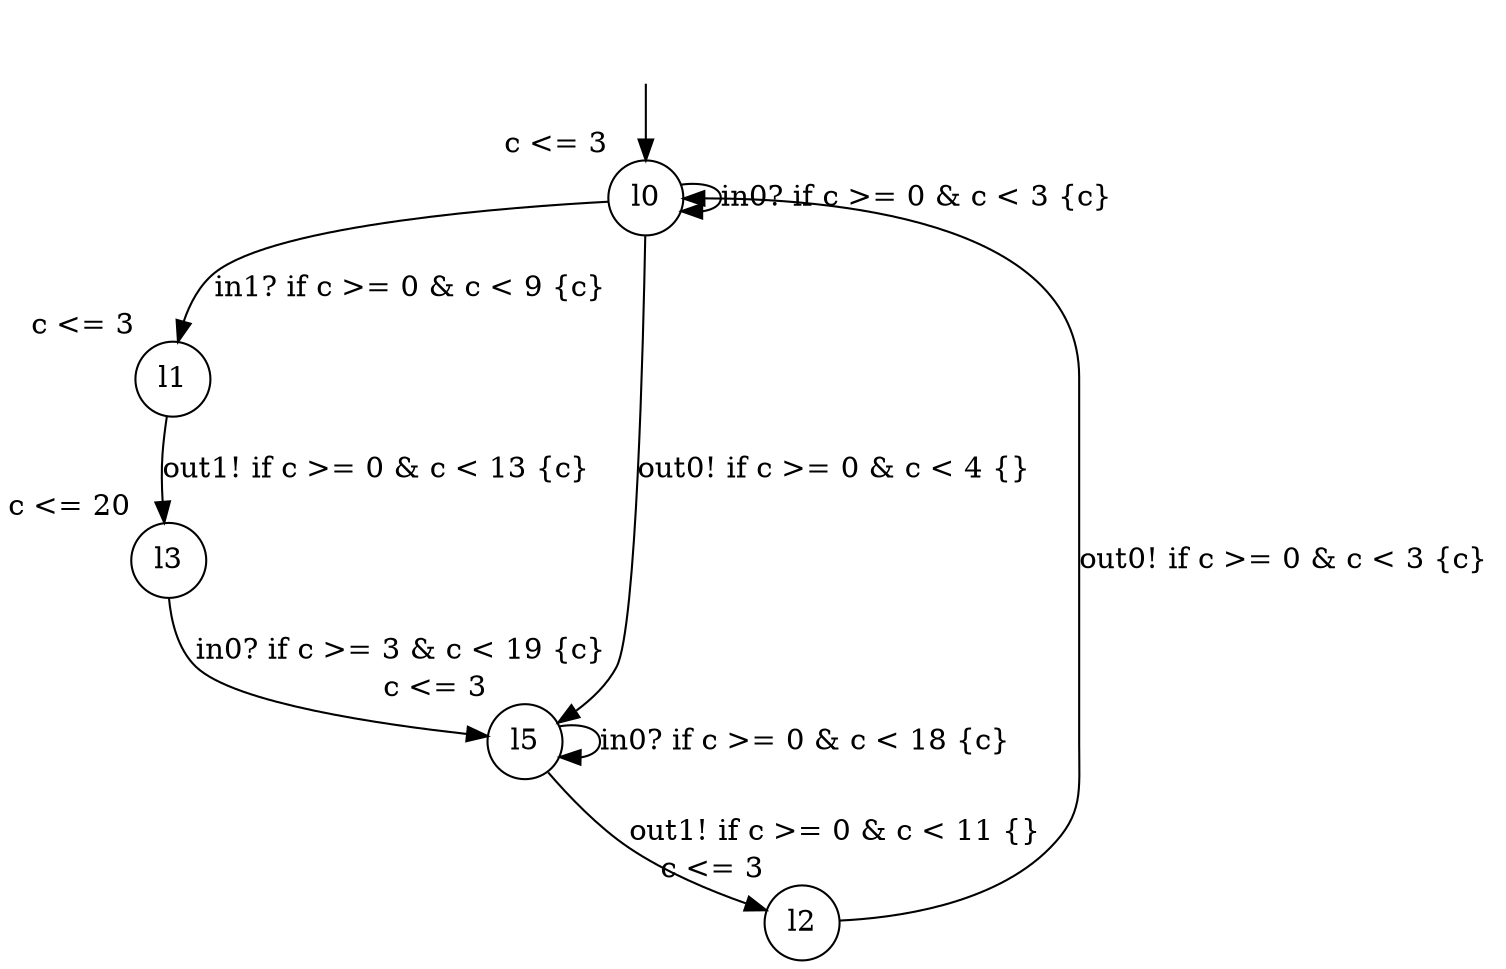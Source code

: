 digraph g {
__start0 [label="" shape="none"];
l0 [shape="circle" margin=0 label="l0", xlabel="c <= 3"];
l1 [shape="circle" margin=0 label="l1", xlabel="c <= 3"];
l2 [shape="circle" margin=0 label="l2", xlabel="c <= 3"];
l3 [shape="circle" margin=0 label="l3", xlabel="c <= 20"];
l5 [shape="circle" margin=0 label="l5", xlabel="c <= 3"];
l0 -> l1 [label="in1? if c >= 0 & c < 9 {c} "];
l0 -> l5 [label="out0! if c >= 0 & c < 4 {} "];
l0 -> l0 [label="in0? if c >= 0 & c < 3 {c} "];
l1 -> l3 [label="out1! if c >= 0 & c < 13 {c} "];
l2 -> l0 [label="out0! if c >= 0 & c < 3 {c} "];
l3 -> l5 [label="in0? if c >= 3 & c < 19 {c} "];
l5 -> l5 [label="in0? if c >= 0 & c < 18 {c} "];
l5 -> l2 [label="out1! if c >= 0 & c < 11 {} "];
__start0 -> l0;
}
